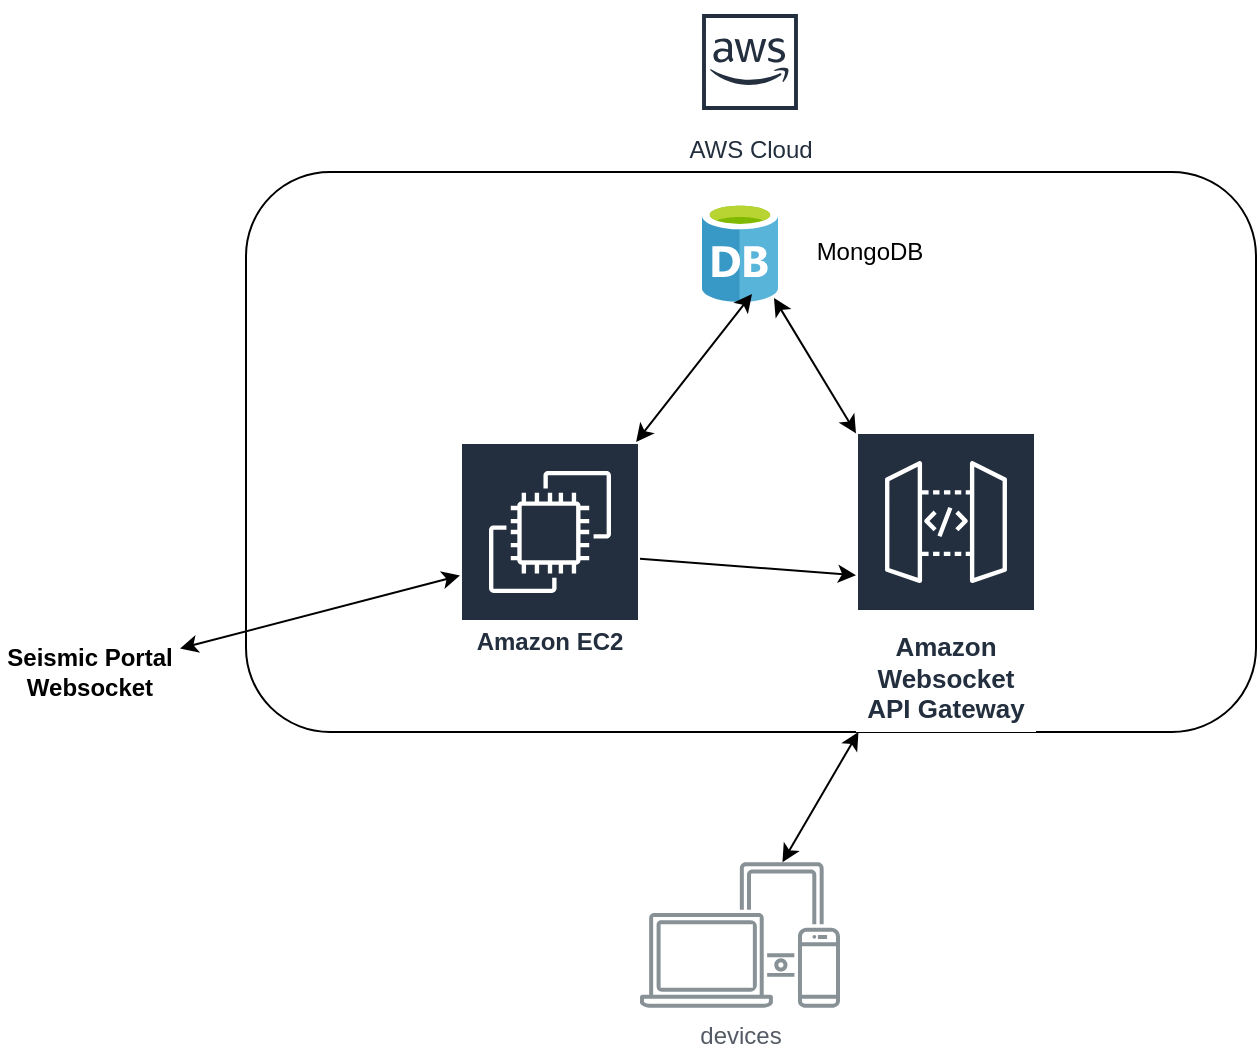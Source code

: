 <mxfile version="24.7.17">
  <diagram name="Page-1" id="s17lgN-0oV2VLJC-S6ED">
    <mxGraphModel dx="1569" dy="1411" grid="1" gridSize="10" guides="1" tooltips="1" connect="1" arrows="1" fold="1" page="1" pageScale="1" pageWidth="850" pageHeight="1100" math="0" shadow="0">
      <root>
        <mxCell id="0" />
        <mxCell id="1" parent="0" />
        <mxCell id="0oPtjdwVl4P3kXMyfJvJ-1" value="" style="rounded=1;whiteSpace=wrap;html=1;" vertex="1" parent="1">
          <mxGeometry x="173" y="185" width="505" height="280" as="geometry" />
        </mxCell>
        <mxCell id="0oPtjdwVl4P3kXMyfJvJ-2" value="&lt;b&gt;Seismic Portal Websocket&lt;/b&gt;" style="text;html=1;align=center;verticalAlign=middle;whiteSpace=wrap;rounded=0;" vertex="1" parent="1">
          <mxGeometry x="50" y="420" width="90" height="30" as="geometry" />
        </mxCell>
        <mxCell id="0oPtjdwVl4P3kXMyfJvJ-3" value="AWS Cloud" style="sketch=0;outlineConnect=0;fontColor=#232F3E;gradientColor=none;strokeColor=#232F3E;fillColor=#ffffff;dashed=0;verticalLabelPosition=bottom;verticalAlign=top;align=center;html=1;fontSize=12;fontStyle=0;aspect=fixed;shape=mxgraph.aws4.resourceIcon;resIcon=mxgraph.aws4.aws_cloud;" vertex="1" parent="1">
          <mxGeometry x="395" y="100" width="60" height="60" as="geometry" />
        </mxCell>
        <mxCell id="0oPtjdwVl4P3kXMyfJvJ-4" value="&lt;font style=&quot;font-size: 12px;&quot;&gt;Amazon EC2&lt;/font&gt;" style="sketch=0;outlineConnect=0;fontColor=#232F3E;gradientColor=none;strokeColor=#ffffff;fillColor=#232F3E;dashed=0;verticalLabelPosition=middle;verticalAlign=bottom;align=center;html=1;whiteSpace=wrap;fontSize=10;fontStyle=1;spacing=3;shape=mxgraph.aws4.productIcon;prIcon=mxgraph.aws4.ec2;" vertex="1" parent="1">
          <mxGeometry x="280" y="320" width="90" height="110" as="geometry" />
        </mxCell>
        <mxCell id="0oPtjdwVl4P3kXMyfJvJ-6" value="" style="image;sketch=0;aspect=fixed;html=1;points=[];align=center;fontSize=12;image=img/lib/mscae/Database_General.svg;" vertex="1" parent="1">
          <mxGeometry x="401" y="200" width="38" height="50" as="geometry" />
        </mxCell>
        <mxCell id="0oPtjdwVl4P3kXMyfJvJ-8" value="devices" style="sketch=0;outlineConnect=0;gradientColor=none;fontColor=#545B64;strokeColor=none;fillColor=#879196;dashed=0;verticalLabelPosition=bottom;verticalAlign=top;align=center;html=1;fontSize=12;fontStyle=0;aspect=fixed;shape=mxgraph.aws4.illustration_devices;pointerEvents=1" vertex="1" parent="1">
          <mxGeometry x="370" y="530" width="100" height="73" as="geometry" />
        </mxCell>
        <mxCell id="0oPtjdwVl4P3kXMyfJvJ-9" value="&lt;font style=&quot;font-size: 13px;&quot;&gt;Amazon Websocket&lt;br&gt;API Gateway&lt;/font&gt;" style="sketch=0;outlineConnect=0;fontColor=#232F3E;gradientColor=none;strokeColor=#ffffff;fillColor=#232F3E;dashed=0;verticalLabelPosition=middle;verticalAlign=bottom;align=center;html=1;whiteSpace=wrap;fontSize=10;fontStyle=1;spacing=3;shape=mxgraph.aws4.productIcon;prIcon=mxgraph.aws4.api_gateway;" vertex="1" parent="1">
          <mxGeometry x="478" y="315" width="90" height="150" as="geometry" />
        </mxCell>
        <mxCell id="0oPtjdwVl4P3kXMyfJvJ-11" value="" style="endArrow=classic;html=1;rounded=0;" edge="1" parent="1" source="0oPtjdwVl4P3kXMyfJvJ-4" target="0oPtjdwVl4P3kXMyfJvJ-9">
          <mxGeometry width="50" height="50" relative="1" as="geometry">
            <mxPoint x="400" y="430" as="sourcePoint" />
            <mxPoint x="530" y="290" as="targetPoint" />
          </mxGeometry>
        </mxCell>
        <mxCell id="0oPtjdwVl4P3kXMyfJvJ-12" value="" style="endArrow=classic;startArrow=classic;html=1;rounded=0;" edge="1" parent="1" source="0oPtjdwVl4P3kXMyfJvJ-2" target="0oPtjdwVl4P3kXMyfJvJ-4">
          <mxGeometry width="50" height="50" relative="1" as="geometry">
            <mxPoint x="400" y="420" as="sourcePoint" />
            <mxPoint x="450" y="370" as="targetPoint" />
          </mxGeometry>
        </mxCell>
        <mxCell id="0oPtjdwVl4P3kXMyfJvJ-14" value="" style="endArrow=classic;startArrow=classic;html=1;rounded=0;entryX=0.658;entryY=0.92;entryDx=0;entryDy=0;entryPerimeter=0;" edge="1" parent="1" source="0oPtjdwVl4P3kXMyfJvJ-4" target="0oPtjdwVl4P3kXMyfJvJ-6">
          <mxGeometry width="50" height="50" relative="1" as="geometry">
            <mxPoint x="400" y="420" as="sourcePoint" />
            <mxPoint x="450" y="370" as="targetPoint" />
          </mxGeometry>
        </mxCell>
        <mxCell id="0oPtjdwVl4P3kXMyfJvJ-15" value="" style="endArrow=classic;startArrow=classic;html=1;rounded=0;" edge="1" parent="1" source="0oPtjdwVl4P3kXMyfJvJ-8" target="0oPtjdwVl4P3kXMyfJvJ-9">
          <mxGeometry width="50" height="50" relative="1" as="geometry">
            <mxPoint x="400" y="420" as="sourcePoint" />
            <mxPoint x="450" y="370" as="targetPoint" />
          </mxGeometry>
        </mxCell>
        <mxCell id="0oPtjdwVl4P3kXMyfJvJ-16" value="MongoDB" style="text;html=1;align=center;verticalAlign=middle;whiteSpace=wrap;rounded=0;" vertex="1" parent="1">
          <mxGeometry x="455" y="210" width="60" height="30" as="geometry" />
        </mxCell>
        <mxCell id="0oPtjdwVl4P3kXMyfJvJ-17" value="" style="endArrow=classic;startArrow=classic;html=1;rounded=0;entryX=0.947;entryY=0.96;entryDx=0;entryDy=0;entryPerimeter=0;" edge="1" parent="1" source="0oPtjdwVl4P3kXMyfJvJ-9" target="0oPtjdwVl4P3kXMyfJvJ-6">
          <mxGeometry width="50" height="50" relative="1" as="geometry">
            <mxPoint x="400" y="420" as="sourcePoint" />
            <mxPoint x="450" y="370" as="targetPoint" />
          </mxGeometry>
        </mxCell>
      </root>
    </mxGraphModel>
  </diagram>
</mxfile>
